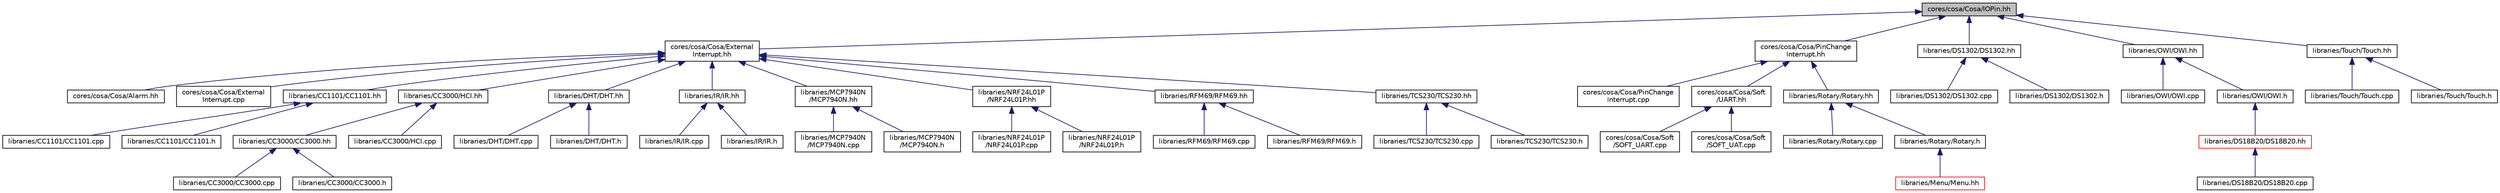 digraph "cores/cosa/Cosa/IOPin.hh"
{
  edge [fontname="Helvetica",fontsize="10",labelfontname="Helvetica",labelfontsize="10"];
  node [fontname="Helvetica",fontsize="10",shape=record];
  Node1 [label="cores/cosa/Cosa/IOPin.hh",height=0.2,width=0.4,color="black", fillcolor="grey75", style="filled", fontcolor="black"];
  Node1 -> Node2 [dir="back",color="midnightblue",fontsize="10",style="solid",fontname="Helvetica"];
  Node2 [label="cores/cosa/Cosa/External\lInterrupt.hh",height=0.2,width=0.4,color="black", fillcolor="white", style="filled",URL="$dd/d37/ExternalInterrupt_8hh.html"];
  Node2 -> Node3 [dir="back",color="midnightblue",fontsize="10",style="solid",fontname="Helvetica"];
  Node3 [label="cores/cosa/Cosa/Alarm.hh",height=0.2,width=0.4,color="black", fillcolor="white", style="filled",URL="$d8/dfc/Alarm_8hh.html"];
  Node2 -> Node4 [dir="back",color="midnightblue",fontsize="10",style="solid",fontname="Helvetica"];
  Node4 [label="cores/cosa/Cosa/External\lInterrupt.cpp",height=0.2,width=0.4,color="black", fillcolor="white", style="filled",URL="$d1/d8d/ExternalInterrupt_8cpp.html"];
  Node2 -> Node5 [dir="back",color="midnightblue",fontsize="10",style="solid",fontname="Helvetica"];
  Node5 [label="libraries/CC1101/CC1101.hh",height=0.2,width=0.4,color="black", fillcolor="white", style="filled",URL="$d5/d44/CC1101_8hh.html"];
  Node5 -> Node6 [dir="back",color="midnightblue",fontsize="10",style="solid",fontname="Helvetica"];
  Node6 [label="libraries/CC1101/CC1101.cpp",height=0.2,width=0.4,color="black", fillcolor="white", style="filled",URL="$d2/dee/CC1101_8cpp.html"];
  Node5 -> Node7 [dir="back",color="midnightblue",fontsize="10",style="solid",fontname="Helvetica"];
  Node7 [label="libraries/CC1101/CC1101.h",height=0.2,width=0.4,color="black", fillcolor="white", style="filled",URL="$de/d99/CC1101_8h.html"];
  Node2 -> Node8 [dir="back",color="midnightblue",fontsize="10",style="solid",fontname="Helvetica"];
  Node8 [label="libraries/CC3000/HCI.hh",height=0.2,width=0.4,color="black", fillcolor="white", style="filled",URL="$d1/d0a/HCI_8hh.html"];
  Node8 -> Node9 [dir="back",color="midnightblue",fontsize="10",style="solid",fontname="Helvetica"];
  Node9 [label="libraries/CC3000/CC3000.hh",height=0.2,width=0.4,color="black", fillcolor="white", style="filled",URL="$dd/d24/CC3000_8hh.html"];
  Node9 -> Node10 [dir="back",color="midnightblue",fontsize="10",style="solid",fontname="Helvetica"];
  Node10 [label="libraries/CC3000/CC3000.cpp",height=0.2,width=0.4,color="black", fillcolor="white", style="filled",URL="$de/d6a/CC3000_8cpp.html"];
  Node9 -> Node11 [dir="back",color="midnightblue",fontsize="10",style="solid",fontname="Helvetica"];
  Node11 [label="libraries/CC3000/CC3000.h",height=0.2,width=0.4,color="black", fillcolor="white", style="filled",URL="$d7/d24/CC3000_8h.html"];
  Node8 -> Node12 [dir="back",color="midnightblue",fontsize="10",style="solid",fontname="Helvetica"];
  Node12 [label="libraries/CC3000/HCI.cpp",height=0.2,width=0.4,color="black", fillcolor="white", style="filled",URL="$da/dbf/HCI_8cpp.html"];
  Node2 -> Node13 [dir="back",color="midnightblue",fontsize="10",style="solid",fontname="Helvetica"];
  Node13 [label="libraries/DHT/DHT.hh",height=0.2,width=0.4,color="black", fillcolor="white", style="filled",URL="$dc/d08/DHT_8hh.html"];
  Node13 -> Node14 [dir="back",color="midnightblue",fontsize="10",style="solid",fontname="Helvetica"];
  Node14 [label="libraries/DHT/DHT.cpp",height=0.2,width=0.4,color="black", fillcolor="white", style="filled",URL="$dc/df3/DHT_8cpp.html"];
  Node13 -> Node15 [dir="back",color="midnightblue",fontsize="10",style="solid",fontname="Helvetica"];
  Node15 [label="libraries/DHT/DHT.h",height=0.2,width=0.4,color="black", fillcolor="white", style="filled",URL="$d4/d13/DHT_8h.html"];
  Node2 -> Node16 [dir="back",color="midnightblue",fontsize="10",style="solid",fontname="Helvetica"];
  Node16 [label="libraries/IR/IR.hh",height=0.2,width=0.4,color="black", fillcolor="white", style="filled",URL="$df/dd9/IR_8hh.html"];
  Node16 -> Node17 [dir="back",color="midnightblue",fontsize="10",style="solid",fontname="Helvetica"];
  Node17 [label="libraries/IR/IR.cpp",height=0.2,width=0.4,color="black", fillcolor="white", style="filled",URL="$d8/d87/IR_8cpp.html"];
  Node16 -> Node18 [dir="back",color="midnightblue",fontsize="10",style="solid",fontname="Helvetica"];
  Node18 [label="libraries/IR/IR.h",height=0.2,width=0.4,color="black", fillcolor="white", style="filled",URL="$da/dd9/IR_8h.html"];
  Node2 -> Node19 [dir="back",color="midnightblue",fontsize="10",style="solid",fontname="Helvetica"];
  Node19 [label="libraries/MCP7940N\l/MCP7940N.hh",height=0.2,width=0.4,color="black", fillcolor="white", style="filled",URL="$d4/d51/MCP7940N_8hh.html"];
  Node19 -> Node20 [dir="back",color="midnightblue",fontsize="10",style="solid",fontname="Helvetica"];
  Node20 [label="libraries/MCP7940N\l/MCP7940N.cpp",height=0.2,width=0.4,color="black", fillcolor="white", style="filled",URL="$d2/dbb/MCP7940N_8cpp.html"];
  Node19 -> Node21 [dir="back",color="midnightblue",fontsize="10",style="solid",fontname="Helvetica"];
  Node21 [label="libraries/MCP7940N\l/MCP7940N.h",height=0.2,width=0.4,color="black", fillcolor="white", style="filled",URL="$d7/d74/MCP7940N_8h.html"];
  Node2 -> Node22 [dir="back",color="midnightblue",fontsize="10",style="solid",fontname="Helvetica"];
  Node22 [label="libraries/NRF24L01P\l/NRF24L01P.hh",height=0.2,width=0.4,color="black", fillcolor="white", style="filled",URL="$d6/d3d/NRF24L01P_8hh.html"];
  Node22 -> Node23 [dir="back",color="midnightblue",fontsize="10",style="solid",fontname="Helvetica"];
  Node23 [label="libraries/NRF24L01P\l/NRF24L01P.cpp",height=0.2,width=0.4,color="black", fillcolor="white", style="filled",URL="$d1/d3b/NRF24L01P_8cpp.html"];
  Node22 -> Node24 [dir="back",color="midnightblue",fontsize="10",style="solid",fontname="Helvetica"];
  Node24 [label="libraries/NRF24L01P\l/NRF24L01P.h",height=0.2,width=0.4,color="black", fillcolor="white", style="filled",URL="$d3/d2b/NRF24L01P_8h.html"];
  Node2 -> Node25 [dir="back",color="midnightblue",fontsize="10",style="solid",fontname="Helvetica"];
  Node25 [label="libraries/RFM69/RFM69.hh",height=0.2,width=0.4,color="black", fillcolor="white", style="filled",URL="$d1/d78/RFM69_8hh.html"];
  Node25 -> Node26 [dir="back",color="midnightblue",fontsize="10",style="solid",fontname="Helvetica"];
  Node26 [label="libraries/RFM69/RFM69.cpp",height=0.2,width=0.4,color="black", fillcolor="white", style="filled",URL="$d9/d8e/RFM69_8cpp.html"];
  Node25 -> Node27 [dir="back",color="midnightblue",fontsize="10",style="solid",fontname="Helvetica"];
  Node27 [label="libraries/RFM69/RFM69.h",height=0.2,width=0.4,color="black", fillcolor="white", style="filled",URL="$d8/dac/RFM69_8h.html"];
  Node2 -> Node28 [dir="back",color="midnightblue",fontsize="10",style="solid",fontname="Helvetica"];
  Node28 [label="libraries/TCS230/TCS230.hh",height=0.2,width=0.4,color="black", fillcolor="white", style="filled",URL="$d6/dfe/TCS230_8hh.html"];
  Node28 -> Node29 [dir="back",color="midnightblue",fontsize="10",style="solid",fontname="Helvetica"];
  Node29 [label="libraries/TCS230/TCS230.cpp",height=0.2,width=0.4,color="black", fillcolor="white", style="filled",URL="$dc/d6c/TCS230_8cpp.html"];
  Node28 -> Node30 [dir="back",color="midnightblue",fontsize="10",style="solid",fontname="Helvetica"];
  Node30 [label="libraries/TCS230/TCS230.h",height=0.2,width=0.4,color="black", fillcolor="white", style="filled",URL="$d3/d65/TCS230_8h.html"];
  Node1 -> Node31 [dir="back",color="midnightblue",fontsize="10",style="solid",fontname="Helvetica"];
  Node31 [label="cores/cosa/Cosa/PinChange\lInterrupt.hh",height=0.2,width=0.4,color="black", fillcolor="white", style="filled",URL="$d1/d75/PinChangeInterrupt_8hh.html"];
  Node31 -> Node32 [dir="back",color="midnightblue",fontsize="10",style="solid",fontname="Helvetica"];
  Node32 [label="cores/cosa/Cosa/PinChange\lInterrupt.cpp",height=0.2,width=0.4,color="black", fillcolor="white", style="filled",URL="$d2/d22/PinChangeInterrupt_8cpp.html"];
  Node31 -> Node33 [dir="back",color="midnightblue",fontsize="10",style="solid",fontname="Helvetica"];
  Node33 [label="cores/cosa/Cosa/Soft\l/UART.hh",height=0.2,width=0.4,color="black", fillcolor="white", style="filled",URL="$df/de7/Soft_2UART_8hh.html"];
  Node33 -> Node34 [dir="back",color="midnightblue",fontsize="10",style="solid",fontname="Helvetica"];
  Node34 [label="cores/cosa/Cosa/Soft\l/SOFT_UART.cpp",height=0.2,width=0.4,color="black", fillcolor="white", style="filled",URL="$de/db1/SOFT__UART_8cpp.html"];
  Node33 -> Node35 [dir="back",color="midnightblue",fontsize="10",style="solid",fontname="Helvetica"];
  Node35 [label="cores/cosa/Cosa/Soft\l/SOFT_UAT.cpp",height=0.2,width=0.4,color="black", fillcolor="white", style="filled",URL="$d9/dad/SOFT__UAT_8cpp.html"];
  Node31 -> Node36 [dir="back",color="midnightblue",fontsize="10",style="solid",fontname="Helvetica"];
  Node36 [label="libraries/Rotary/Rotary.hh",height=0.2,width=0.4,color="black", fillcolor="white", style="filled",URL="$d0/d6d/Rotary_8hh.html"];
  Node36 -> Node37 [dir="back",color="midnightblue",fontsize="10",style="solid",fontname="Helvetica"];
  Node37 [label="libraries/Rotary/Rotary.cpp",height=0.2,width=0.4,color="black", fillcolor="white", style="filled",URL="$db/d83/Rotary_8cpp.html"];
  Node36 -> Node38 [dir="back",color="midnightblue",fontsize="10",style="solid",fontname="Helvetica"];
  Node38 [label="libraries/Rotary/Rotary.h",height=0.2,width=0.4,color="black", fillcolor="white", style="filled",URL="$db/d8a/Rotary_8h.html"];
  Node38 -> Node39 [dir="back",color="midnightblue",fontsize="10",style="solid",fontname="Helvetica"];
  Node39 [label="libraries/Menu/Menu.hh",height=0.2,width=0.4,color="red", fillcolor="white", style="filled",URL="$dc/db6/Menu_8hh.html"];
  Node1 -> Node40 [dir="back",color="midnightblue",fontsize="10",style="solid",fontname="Helvetica"];
  Node40 [label="libraries/DS1302/DS1302.hh",height=0.2,width=0.4,color="black", fillcolor="white", style="filled",URL="$de/d2e/DS1302_8hh.html"];
  Node40 -> Node41 [dir="back",color="midnightblue",fontsize="10",style="solid",fontname="Helvetica"];
  Node41 [label="libraries/DS1302/DS1302.cpp",height=0.2,width=0.4,color="black", fillcolor="white", style="filled",URL="$da/d8b/DS1302_8cpp.html"];
  Node40 -> Node42 [dir="back",color="midnightblue",fontsize="10",style="solid",fontname="Helvetica"];
  Node42 [label="libraries/DS1302/DS1302.h",height=0.2,width=0.4,color="black", fillcolor="white", style="filled",URL="$d1/d38/DS1302_8h.html"];
  Node1 -> Node43 [dir="back",color="midnightblue",fontsize="10",style="solid",fontname="Helvetica"];
  Node43 [label="libraries/OWI/OWI.hh",height=0.2,width=0.4,color="black", fillcolor="white", style="filled",URL="$d8/d9b/OWI_8hh.html"];
  Node43 -> Node44 [dir="back",color="midnightblue",fontsize="10",style="solid",fontname="Helvetica"];
  Node44 [label="libraries/OWI/OWI.cpp",height=0.2,width=0.4,color="black", fillcolor="white", style="filled",URL="$d4/db1/OWI_8cpp.html"];
  Node43 -> Node45 [dir="back",color="midnightblue",fontsize="10",style="solid",fontname="Helvetica"];
  Node45 [label="libraries/OWI/OWI.h",height=0.2,width=0.4,color="black", fillcolor="white", style="filled",URL="$d5/d27/OWI_8h.html"];
  Node45 -> Node46 [dir="back",color="midnightblue",fontsize="10",style="solid",fontname="Helvetica"];
  Node46 [label="libraries/DS18B20/DS18B20.hh",height=0.2,width=0.4,color="red", fillcolor="white", style="filled",URL="$d3/dca/DS18B20_8hh.html"];
  Node46 -> Node47 [dir="back",color="midnightblue",fontsize="10",style="solid",fontname="Helvetica"];
  Node47 [label="libraries/DS18B20/DS18B20.cpp",height=0.2,width=0.4,color="black", fillcolor="white", style="filled",URL="$d3/dd0/DS18B20_8cpp.html"];
  Node1 -> Node48 [dir="back",color="midnightblue",fontsize="10",style="solid",fontname="Helvetica"];
  Node48 [label="libraries/Touch/Touch.hh",height=0.2,width=0.4,color="black", fillcolor="white", style="filled",URL="$da/dfc/Touch_8hh.html"];
  Node48 -> Node49 [dir="back",color="midnightblue",fontsize="10",style="solid",fontname="Helvetica"];
  Node49 [label="libraries/Touch/Touch.cpp",height=0.2,width=0.4,color="black", fillcolor="white", style="filled",URL="$db/df7/Touch_8cpp.html"];
  Node48 -> Node50 [dir="back",color="midnightblue",fontsize="10",style="solid",fontname="Helvetica"];
  Node50 [label="libraries/Touch/Touch.h",height=0.2,width=0.4,color="black", fillcolor="white", style="filled",URL="$df/d18/Touch_8h.html"];
}
